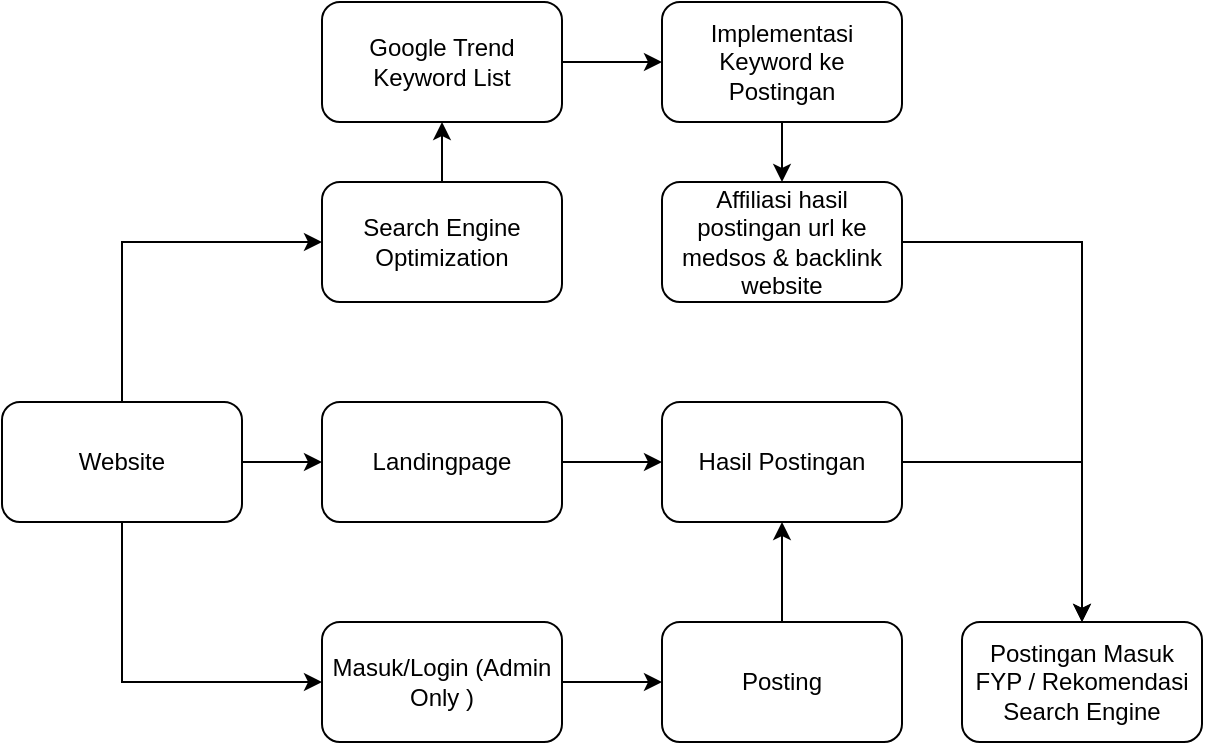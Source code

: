 <mxfile version="24.2.1" type="github">
  <diagram name="Page-1" id="jZ2vDFkNyvWLQJcVeOjf">
    <mxGraphModel dx="1121" dy="518" grid="1" gridSize="10" guides="1" tooltips="1" connect="1" arrows="1" fold="1" page="1" pageScale="1" pageWidth="850" pageHeight="1100" math="0" shadow="0">
      <root>
        <mxCell id="0" />
        <mxCell id="1" parent="0" />
        <mxCell id="QMYQqG-1X2PSlfvSadcP-1" value="Website" style="rounded=1;whiteSpace=wrap;html=1;" vertex="1" parent="1">
          <mxGeometry x="50" y="480" width="120" height="60" as="geometry" />
        </mxCell>
        <mxCell id="QMYQqG-1X2PSlfvSadcP-2" value="Masuk/Login (Admin Only )" style="rounded=1;whiteSpace=wrap;html=1;" vertex="1" parent="1">
          <mxGeometry x="210" y="590" width="120" height="60" as="geometry" />
        </mxCell>
        <mxCell id="QMYQqG-1X2PSlfvSadcP-3" value="Posting" style="rounded=1;whiteSpace=wrap;html=1;" vertex="1" parent="1">
          <mxGeometry x="380" y="590" width="120" height="60" as="geometry" />
        </mxCell>
        <mxCell id="QMYQqG-1X2PSlfvSadcP-4" value="" style="endArrow=classic;html=1;rounded=0;entryX=0;entryY=0.5;entryDx=0;entryDy=0;exitX=0.5;exitY=1;exitDx=0;exitDy=0;" edge="1" parent="1" source="QMYQqG-1X2PSlfvSadcP-1" target="QMYQqG-1X2PSlfvSadcP-2">
          <mxGeometry width="50" height="50" relative="1" as="geometry">
            <mxPoint x="400" y="650" as="sourcePoint" />
            <mxPoint x="450" y="600" as="targetPoint" />
            <Array as="points">
              <mxPoint x="110" y="620" />
            </Array>
          </mxGeometry>
        </mxCell>
        <mxCell id="QMYQqG-1X2PSlfvSadcP-5" value="" style="endArrow=classic;html=1;rounded=0;exitX=1;exitY=0.5;exitDx=0;exitDy=0;entryX=0;entryY=0.5;entryDx=0;entryDy=0;" edge="1" parent="1" source="QMYQqG-1X2PSlfvSadcP-2" target="QMYQqG-1X2PSlfvSadcP-3">
          <mxGeometry width="50" height="50" relative="1" as="geometry">
            <mxPoint x="400" y="650" as="sourcePoint" />
            <mxPoint x="450" y="600" as="targetPoint" />
          </mxGeometry>
        </mxCell>
        <mxCell id="QMYQqG-1X2PSlfvSadcP-6" value="Landingpage" style="rounded=1;whiteSpace=wrap;html=1;" vertex="1" parent="1">
          <mxGeometry x="210" y="480" width="120" height="60" as="geometry" />
        </mxCell>
        <mxCell id="QMYQqG-1X2PSlfvSadcP-7" value="Search Engine Optimization" style="rounded=1;whiteSpace=wrap;html=1;" vertex="1" parent="1">
          <mxGeometry x="210" y="370" width="120" height="60" as="geometry" />
        </mxCell>
        <mxCell id="QMYQqG-1X2PSlfvSadcP-8" value="" style="endArrow=classic;html=1;rounded=0;exitX=1;exitY=0.5;exitDx=0;exitDy=0;entryX=0;entryY=0.5;entryDx=0;entryDy=0;" edge="1" parent="1" source="QMYQqG-1X2PSlfvSadcP-1" target="QMYQqG-1X2PSlfvSadcP-6">
          <mxGeometry width="50" height="50" relative="1" as="geometry">
            <mxPoint x="400" y="650" as="sourcePoint" />
            <mxPoint x="450" y="600" as="targetPoint" />
          </mxGeometry>
        </mxCell>
        <mxCell id="QMYQqG-1X2PSlfvSadcP-9" value="Hasil Postingan" style="rounded=1;whiteSpace=wrap;html=1;" vertex="1" parent="1">
          <mxGeometry x="380" y="480" width="120" height="60" as="geometry" />
        </mxCell>
        <mxCell id="QMYQqG-1X2PSlfvSadcP-10" value="" style="endArrow=classic;html=1;rounded=0;exitX=1;exitY=0.5;exitDx=0;exitDy=0;entryX=0;entryY=0.5;entryDx=0;entryDy=0;" edge="1" parent="1" source="QMYQqG-1X2PSlfvSadcP-6" target="QMYQqG-1X2PSlfvSadcP-9">
          <mxGeometry width="50" height="50" relative="1" as="geometry">
            <mxPoint x="400" y="530" as="sourcePoint" />
            <mxPoint x="450" y="480" as="targetPoint" />
          </mxGeometry>
        </mxCell>
        <mxCell id="QMYQqG-1X2PSlfvSadcP-11" value="" style="endArrow=classic;html=1;rounded=0;exitX=0.5;exitY=0;exitDx=0;exitDy=0;entryX=0.5;entryY=1;entryDx=0;entryDy=0;" edge="1" parent="1" source="QMYQqG-1X2PSlfvSadcP-3" target="QMYQqG-1X2PSlfvSadcP-9">
          <mxGeometry width="50" height="50" relative="1" as="geometry">
            <mxPoint x="400" y="530" as="sourcePoint" />
            <mxPoint x="450" y="480" as="targetPoint" />
          </mxGeometry>
        </mxCell>
        <mxCell id="QMYQqG-1X2PSlfvSadcP-13" value="Google Trend Keyword List" style="rounded=1;whiteSpace=wrap;html=1;" vertex="1" parent="1">
          <mxGeometry x="210" y="280" width="120" height="60" as="geometry" />
        </mxCell>
        <mxCell id="QMYQqG-1X2PSlfvSadcP-14" value="Implementasi Keyword ke Postingan" style="rounded=1;whiteSpace=wrap;html=1;" vertex="1" parent="1">
          <mxGeometry x="380" y="280" width="120" height="60" as="geometry" />
        </mxCell>
        <mxCell id="QMYQqG-1X2PSlfvSadcP-15" value="" style="endArrow=classic;html=1;rounded=0;exitX=0.5;exitY=0;exitDx=0;exitDy=0;entryX=0;entryY=0.5;entryDx=0;entryDy=0;" edge="1" parent="1" source="QMYQqG-1X2PSlfvSadcP-1" target="QMYQqG-1X2PSlfvSadcP-7">
          <mxGeometry relative="1" as="geometry">
            <mxPoint x="340" y="520" as="sourcePoint" />
            <mxPoint x="440" y="520" as="targetPoint" />
            <Array as="points">
              <mxPoint x="110" y="400" />
            </Array>
          </mxGeometry>
        </mxCell>
        <mxCell id="QMYQqG-1X2PSlfvSadcP-18" value="" style="endArrow=classic;html=1;rounded=0;exitX=0.5;exitY=0;exitDx=0;exitDy=0;entryX=0.5;entryY=1;entryDx=0;entryDy=0;" edge="1" parent="1" source="QMYQqG-1X2PSlfvSadcP-7" target="QMYQqG-1X2PSlfvSadcP-13">
          <mxGeometry width="50" height="50" relative="1" as="geometry">
            <mxPoint x="360" y="540" as="sourcePoint" />
            <mxPoint x="410" y="490" as="targetPoint" />
          </mxGeometry>
        </mxCell>
        <mxCell id="QMYQqG-1X2PSlfvSadcP-19" value="" style="endArrow=classic;html=1;rounded=0;exitX=1;exitY=0.5;exitDx=0;exitDy=0;entryX=0;entryY=0.5;entryDx=0;entryDy=0;" edge="1" parent="1" source="QMYQqG-1X2PSlfvSadcP-13" target="QMYQqG-1X2PSlfvSadcP-14">
          <mxGeometry width="50" height="50" relative="1" as="geometry">
            <mxPoint x="360" y="540" as="sourcePoint" />
            <mxPoint x="410" y="490" as="targetPoint" />
          </mxGeometry>
        </mxCell>
        <mxCell id="QMYQqG-1X2PSlfvSadcP-20" value="Affiliasi hasil postingan url ke medsos &amp;amp; backlink website" style="rounded=1;whiteSpace=wrap;html=1;" vertex="1" parent="1">
          <mxGeometry x="380" y="370" width="120" height="60" as="geometry" />
        </mxCell>
        <mxCell id="QMYQqG-1X2PSlfvSadcP-21" value="" style="endArrow=classic;html=1;rounded=0;exitX=0.5;exitY=1;exitDx=0;exitDy=0;entryX=0.5;entryY=0;entryDx=0;entryDy=0;" edge="1" parent="1" source="QMYQqG-1X2PSlfvSadcP-14" target="QMYQqG-1X2PSlfvSadcP-20">
          <mxGeometry width="50" height="50" relative="1" as="geometry">
            <mxPoint x="360" y="540" as="sourcePoint" />
            <mxPoint x="410" y="490" as="targetPoint" />
          </mxGeometry>
        </mxCell>
        <mxCell id="QMYQqG-1X2PSlfvSadcP-22" value="Postingan Masuk FYP / Rekomendasi Search Engine" style="rounded=1;whiteSpace=wrap;html=1;" vertex="1" parent="1">
          <mxGeometry x="530" y="590" width="120" height="60" as="geometry" />
        </mxCell>
        <mxCell id="QMYQqG-1X2PSlfvSadcP-23" value="" style="endArrow=classic;html=1;rounded=0;entryX=0.5;entryY=0;entryDx=0;entryDy=0;exitX=1;exitY=0.5;exitDx=0;exitDy=0;" edge="1" parent="1" source="QMYQqG-1X2PSlfvSadcP-9" target="QMYQqG-1X2PSlfvSadcP-22">
          <mxGeometry width="50" height="50" relative="1" as="geometry">
            <mxPoint x="440" y="520" as="sourcePoint" />
            <mxPoint x="490" y="470" as="targetPoint" />
            <Array as="points">
              <mxPoint x="590" y="510" />
            </Array>
          </mxGeometry>
        </mxCell>
        <mxCell id="QMYQqG-1X2PSlfvSadcP-24" value="" style="endArrow=classic;html=1;rounded=0;entryX=0.5;entryY=0;entryDx=0;entryDy=0;exitX=1;exitY=0.5;exitDx=0;exitDy=0;" edge="1" parent="1" source="QMYQqG-1X2PSlfvSadcP-20" target="QMYQqG-1X2PSlfvSadcP-22">
          <mxGeometry width="50" height="50" relative="1" as="geometry">
            <mxPoint x="440" y="520" as="sourcePoint" />
            <mxPoint x="490" y="470" as="targetPoint" />
            <Array as="points">
              <mxPoint x="590" y="400" />
            </Array>
          </mxGeometry>
        </mxCell>
      </root>
    </mxGraphModel>
  </diagram>
</mxfile>
